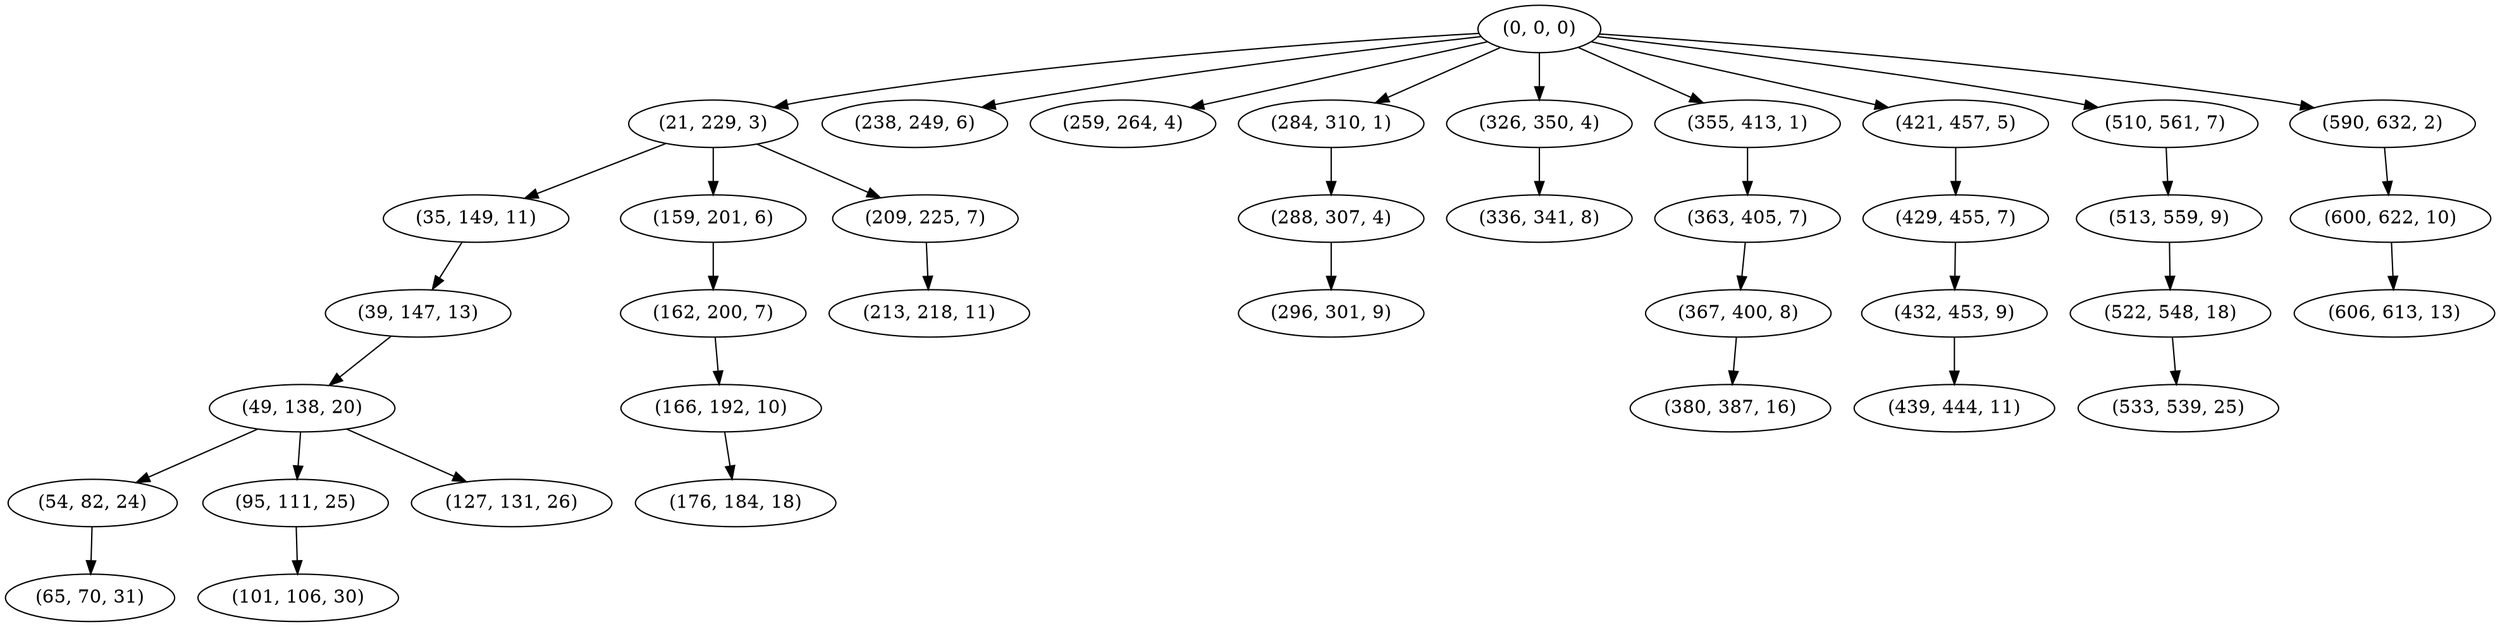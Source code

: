 digraph tree {
    "(0, 0, 0)";
    "(21, 229, 3)";
    "(35, 149, 11)";
    "(39, 147, 13)";
    "(49, 138, 20)";
    "(54, 82, 24)";
    "(65, 70, 31)";
    "(95, 111, 25)";
    "(101, 106, 30)";
    "(127, 131, 26)";
    "(159, 201, 6)";
    "(162, 200, 7)";
    "(166, 192, 10)";
    "(176, 184, 18)";
    "(209, 225, 7)";
    "(213, 218, 11)";
    "(238, 249, 6)";
    "(259, 264, 4)";
    "(284, 310, 1)";
    "(288, 307, 4)";
    "(296, 301, 9)";
    "(326, 350, 4)";
    "(336, 341, 8)";
    "(355, 413, 1)";
    "(363, 405, 7)";
    "(367, 400, 8)";
    "(380, 387, 16)";
    "(421, 457, 5)";
    "(429, 455, 7)";
    "(432, 453, 9)";
    "(439, 444, 11)";
    "(510, 561, 7)";
    "(513, 559, 9)";
    "(522, 548, 18)";
    "(533, 539, 25)";
    "(590, 632, 2)";
    "(600, 622, 10)";
    "(606, 613, 13)";
    "(0, 0, 0)" -> "(21, 229, 3)";
    "(0, 0, 0)" -> "(238, 249, 6)";
    "(0, 0, 0)" -> "(259, 264, 4)";
    "(0, 0, 0)" -> "(284, 310, 1)";
    "(0, 0, 0)" -> "(326, 350, 4)";
    "(0, 0, 0)" -> "(355, 413, 1)";
    "(0, 0, 0)" -> "(421, 457, 5)";
    "(0, 0, 0)" -> "(510, 561, 7)";
    "(0, 0, 0)" -> "(590, 632, 2)";
    "(21, 229, 3)" -> "(35, 149, 11)";
    "(21, 229, 3)" -> "(159, 201, 6)";
    "(21, 229, 3)" -> "(209, 225, 7)";
    "(35, 149, 11)" -> "(39, 147, 13)";
    "(39, 147, 13)" -> "(49, 138, 20)";
    "(49, 138, 20)" -> "(54, 82, 24)";
    "(49, 138, 20)" -> "(95, 111, 25)";
    "(49, 138, 20)" -> "(127, 131, 26)";
    "(54, 82, 24)" -> "(65, 70, 31)";
    "(95, 111, 25)" -> "(101, 106, 30)";
    "(159, 201, 6)" -> "(162, 200, 7)";
    "(162, 200, 7)" -> "(166, 192, 10)";
    "(166, 192, 10)" -> "(176, 184, 18)";
    "(209, 225, 7)" -> "(213, 218, 11)";
    "(284, 310, 1)" -> "(288, 307, 4)";
    "(288, 307, 4)" -> "(296, 301, 9)";
    "(326, 350, 4)" -> "(336, 341, 8)";
    "(355, 413, 1)" -> "(363, 405, 7)";
    "(363, 405, 7)" -> "(367, 400, 8)";
    "(367, 400, 8)" -> "(380, 387, 16)";
    "(421, 457, 5)" -> "(429, 455, 7)";
    "(429, 455, 7)" -> "(432, 453, 9)";
    "(432, 453, 9)" -> "(439, 444, 11)";
    "(510, 561, 7)" -> "(513, 559, 9)";
    "(513, 559, 9)" -> "(522, 548, 18)";
    "(522, 548, 18)" -> "(533, 539, 25)";
    "(590, 632, 2)" -> "(600, 622, 10)";
    "(600, 622, 10)" -> "(606, 613, 13)";
}
